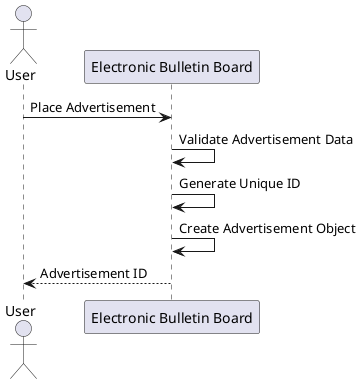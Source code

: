 @startuml
actor User
participant "Electronic Bulletin Board" as Board

User -> Board: Place Advertisement
Board -> Board: Validate Advertisement Data
Board -> Board: Generate Unique ID
Board -> Board: Create Advertisement Object
Board --> User: Advertisement ID
@enduml
